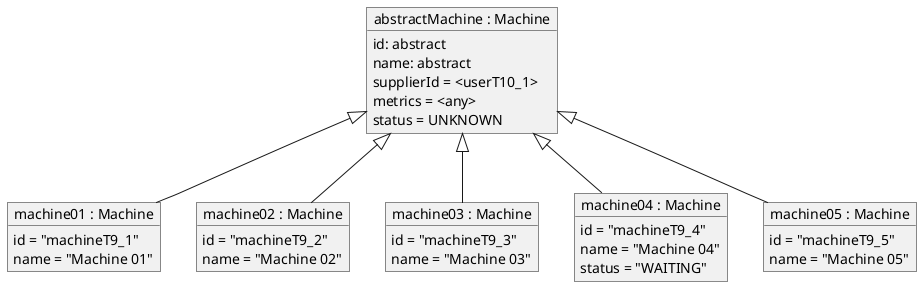 @startuml

object "abstractMachine : Machine" as machine {
    id: abstract
    name: abstract
    supplierId = <userT10_1>
    metrics = <any>
    status = UNKNOWN
}

object "machine01 : Machine" as machine01 {
    id = "machineT9_1"
    name = "Machine 01"
}

object "machine02 : Machine" as machine02 {
    id = "machineT9_2"
    name = "Machine 02"
}

object "machine03 : Machine" as machine03 {
    id = "machineT9_3"
    name = "Machine 03"
}

object "machine04 : Machine" as machine04 {
    id = "machineT9_4"
    name = "Machine 04"
    status = "WAITING"
}

object "machine05 : Machine" as machine05 {
    id = "machineT9_5"
    name = "Machine 05"
}

machine <|-- machine01
machine <|-- machine02
machine <|-- machine03
machine <|-- machine04
machine <|-- machine05

@enduml
